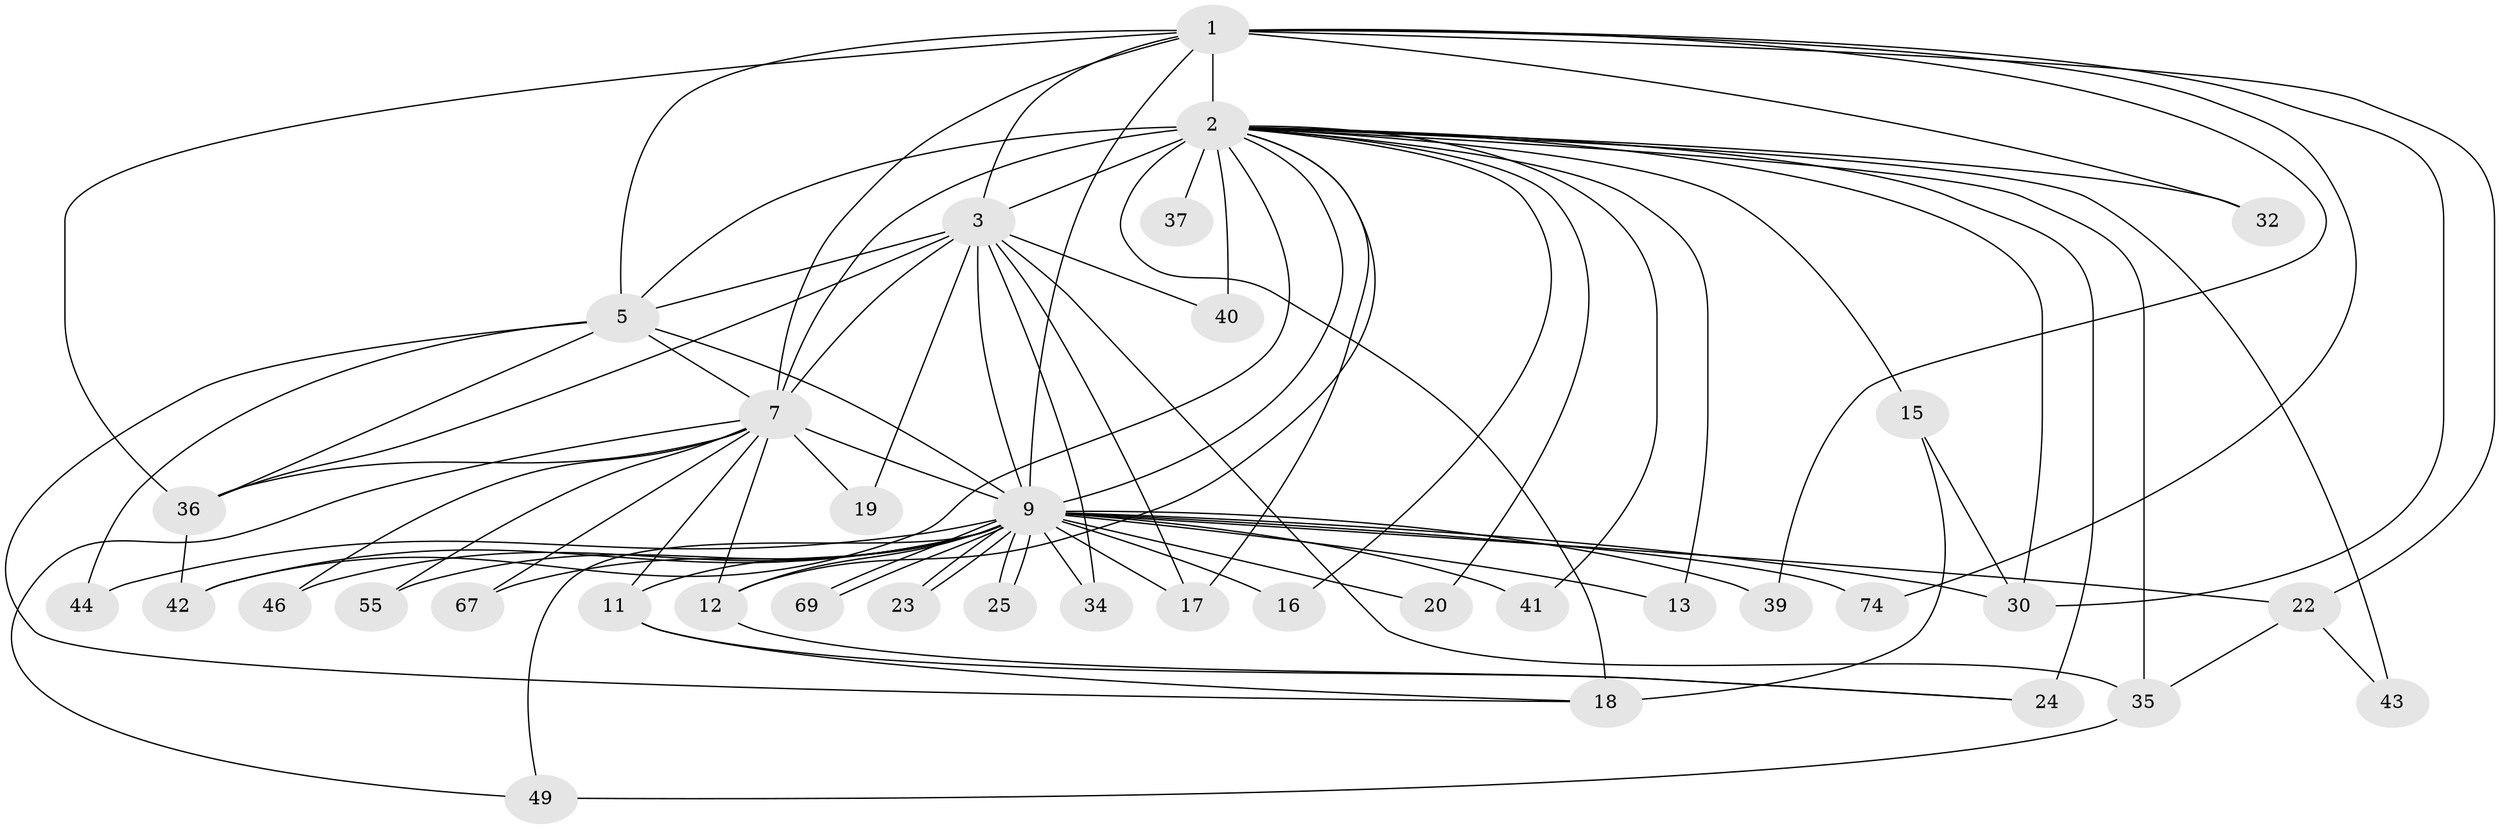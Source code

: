 // original degree distribution, {15: 0.02702702702702703, 20: 0.013513513513513514, 14: 0.02702702702702703, 13: 0.013513513513513514, 11: 0.013513513513513514, 22: 0.02702702702702703, 39: 0.013513513513513514, 4: 0.05405405405405406, 3: 0.17567567567567569, 2: 0.581081081081081, 5: 0.05405405405405406}
// Generated by graph-tools (version 1.1) at 2025/14/03/09/25 04:14:19]
// undirected, 37 vertices, 87 edges
graph export_dot {
graph [start="1"]
  node [color=gray90,style=filled];
  1 [super="+47"];
  2 [super="+70+68+57+53+73+4+8+26+31"];
  3 [super="+6+38"];
  5;
  7;
  9 [super="+33"];
  11;
  12 [super="+21"];
  13 [super="+60"];
  15;
  16;
  17;
  18 [super="+27+58"];
  19;
  20;
  22;
  23;
  24 [super="+45"];
  25;
  30 [super="+64"];
  32;
  34;
  35 [super="+62+72"];
  36 [super="+50"];
  37;
  39;
  40;
  41;
  42;
  43;
  44;
  46;
  49 [super="+66"];
  55;
  67;
  69;
  74;
  1 -- 2 [weight=5];
  1 -- 3 [weight=2];
  1 -- 5;
  1 -- 7;
  1 -- 9;
  1 -- 22;
  1 -- 32;
  1 -- 39;
  1 -- 74;
  1 -- 36;
  1 -- 30;
  2 -- 3 [weight=9];
  2 -- 5 [weight=5];
  2 -- 7 [weight=9];
  2 -- 9 [weight=9];
  2 -- 15 [weight=2];
  2 -- 16;
  2 -- 24 [weight=4];
  2 -- 35 [weight=2];
  2 -- 18 [weight=2];
  2 -- 41;
  2 -- 17;
  2 -- 12;
  2 -- 13;
  2 -- 20;
  2 -- 30;
  2 -- 32;
  2 -- 37 [weight=2];
  2 -- 40;
  2 -- 42;
  2 -- 43;
  3 -- 5 [weight=2];
  3 -- 7 [weight=2];
  3 -- 9 [weight=2];
  3 -- 17;
  3 -- 19;
  3 -- 40;
  3 -- 34;
  3 -- 35;
  3 -- 36;
  5 -- 7;
  5 -- 9;
  5 -- 36;
  5 -- 44;
  5 -- 18;
  7 -- 9;
  7 -- 11;
  7 -- 19;
  7 -- 36;
  7 -- 46;
  7 -- 55;
  7 -- 67;
  7 -- 49;
  7 -- 12;
  9 -- 11;
  9 -- 12;
  9 -- 13 [weight=2];
  9 -- 16;
  9 -- 17;
  9 -- 20;
  9 -- 22;
  9 -- 23;
  9 -- 23;
  9 -- 25;
  9 -- 25;
  9 -- 34;
  9 -- 39;
  9 -- 41;
  9 -- 42;
  9 -- 44;
  9 -- 46;
  9 -- 49;
  9 -- 55;
  9 -- 67;
  9 -- 69;
  9 -- 69;
  9 -- 74;
  9 -- 30;
  11 -- 18;
  11 -- 24;
  12 -- 24;
  15 -- 18;
  15 -- 30;
  22 -- 35;
  22 -- 43;
  35 -- 49;
  36 -- 42;
}

